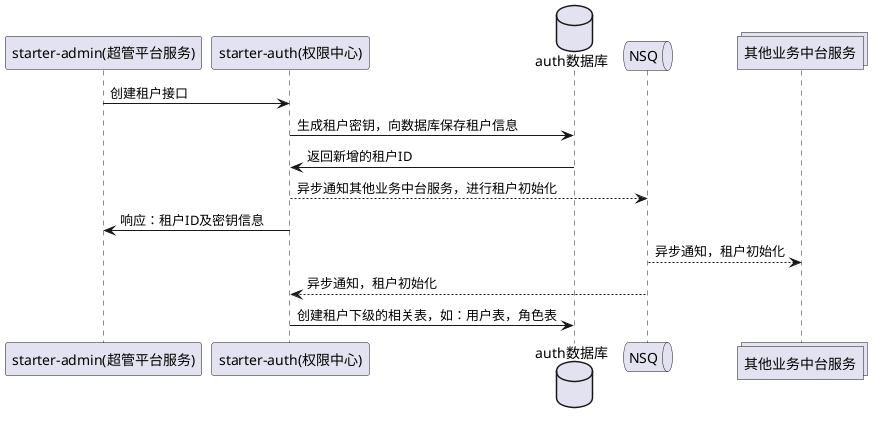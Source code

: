 @startuml

participant "starter-admin(超管平台服务)"
participant "starter-auth(权限中心)"
database "auth数据库"
queue "NSQ"
collections "其他业务中台服务"

"starter-admin(超管平台服务)" -> "starter-auth(权限中心)" : \
创建租户接口

"starter-auth(权限中心)" -> "auth数据库" : \
生成租户密钥，向数据库保存租户信息

"starter-auth(权限中心)" <- "auth数据库" : \
返回新增的租户ID

"starter-auth(权限中心)" --> "NSQ" : \
异步通知其他业务中台服务，进行租户初始化

"starter-admin(超管平台服务)" <- "starter-auth(权限中心)" : \
响应：租户ID及密钥信息

"NSQ" --> "其他业务中台服务" : \
异步通知，租户初始化

"starter-auth(权限中心)" <-- "NSQ" : \
异步通知，租户初始化

"starter-auth(权限中心)" -> "auth数据库" : \
创建租户下级的相关表，如：用户表，角色表

@enduml